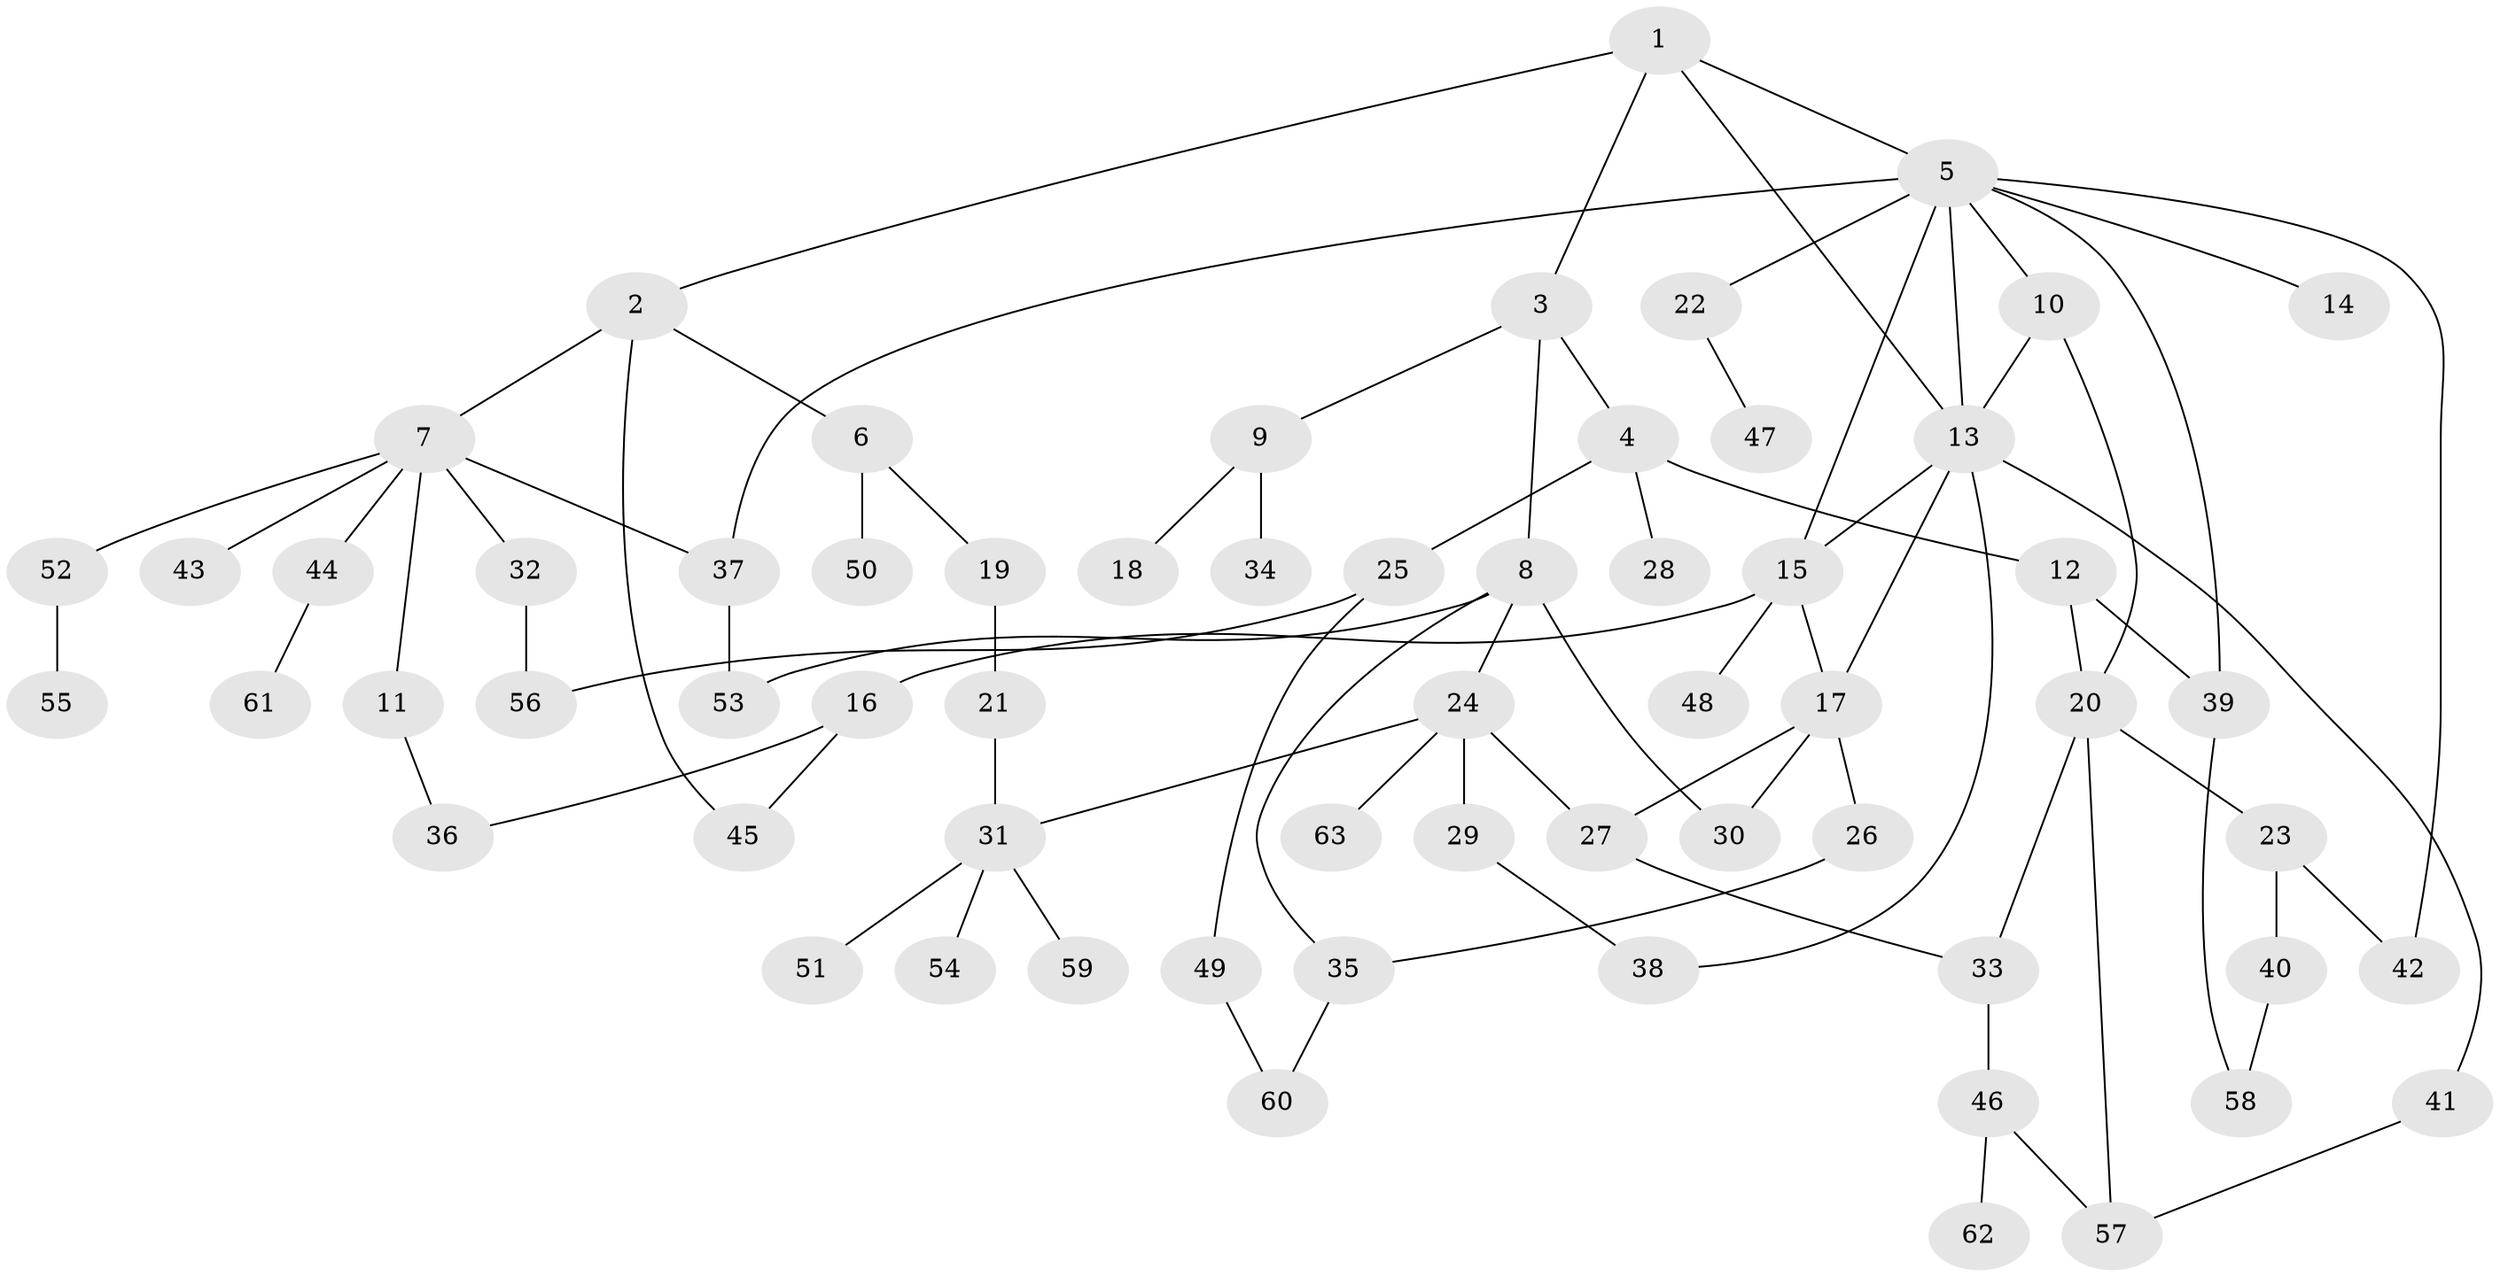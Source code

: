 // coarse degree distribution, {9: 0.05555555555555555, 10: 0.05555555555555555, 4: 0.1111111111111111, 2: 0.2777777777777778, 5: 0.05555555555555555, 3: 0.05555555555555555, 1: 0.3888888888888889}
// Generated by graph-tools (version 1.1) at 2025/16/03/04/25 18:16:59]
// undirected, 63 vertices, 84 edges
graph export_dot {
graph [start="1"]
  node [color=gray90,style=filled];
  1;
  2;
  3;
  4;
  5;
  6;
  7;
  8;
  9;
  10;
  11;
  12;
  13;
  14;
  15;
  16;
  17;
  18;
  19;
  20;
  21;
  22;
  23;
  24;
  25;
  26;
  27;
  28;
  29;
  30;
  31;
  32;
  33;
  34;
  35;
  36;
  37;
  38;
  39;
  40;
  41;
  42;
  43;
  44;
  45;
  46;
  47;
  48;
  49;
  50;
  51;
  52;
  53;
  54;
  55;
  56;
  57;
  58;
  59;
  60;
  61;
  62;
  63;
  1 -- 2;
  1 -- 3;
  1 -- 5;
  1 -- 13;
  2 -- 6;
  2 -- 7;
  2 -- 45;
  3 -- 4;
  3 -- 8;
  3 -- 9;
  4 -- 12;
  4 -- 25;
  4 -- 28;
  5 -- 10;
  5 -- 14;
  5 -- 15;
  5 -- 22;
  5 -- 39;
  5 -- 42;
  5 -- 37;
  5 -- 13;
  6 -- 19;
  6 -- 50;
  7 -- 11;
  7 -- 32;
  7 -- 37;
  7 -- 43;
  7 -- 44;
  7 -- 52;
  8 -- 24;
  8 -- 30;
  8 -- 35;
  8 -- 53;
  9 -- 18;
  9 -- 34;
  10 -- 13;
  10 -- 20;
  11 -- 36;
  12 -- 20;
  12 -- 39;
  13 -- 17;
  13 -- 41;
  13 -- 38;
  13 -- 15;
  15 -- 16;
  15 -- 48;
  15 -- 17;
  16 -- 36;
  16 -- 45;
  17 -- 26;
  17 -- 30;
  17 -- 27;
  19 -- 21;
  20 -- 23;
  20 -- 33;
  20 -- 57;
  21 -- 31;
  22 -- 47;
  23 -- 40;
  23 -- 42;
  24 -- 27;
  24 -- 29;
  24 -- 63;
  24 -- 31;
  25 -- 49;
  25 -- 56;
  26 -- 35;
  27 -- 33;
  29 -- 38;
  31 -- 51;
  31 -- 54;
  31 -- 59;
  32 -- 56;
  33 -- 46;
  35 -- 60;
  37 -- 53;
  39 -- 58;
  40 -- 58;
  41 -- 57;
  44 -- 61;
  46 -- 62;
  46 -- 57;
  49 -- 60;
  52 -- 55;
}
